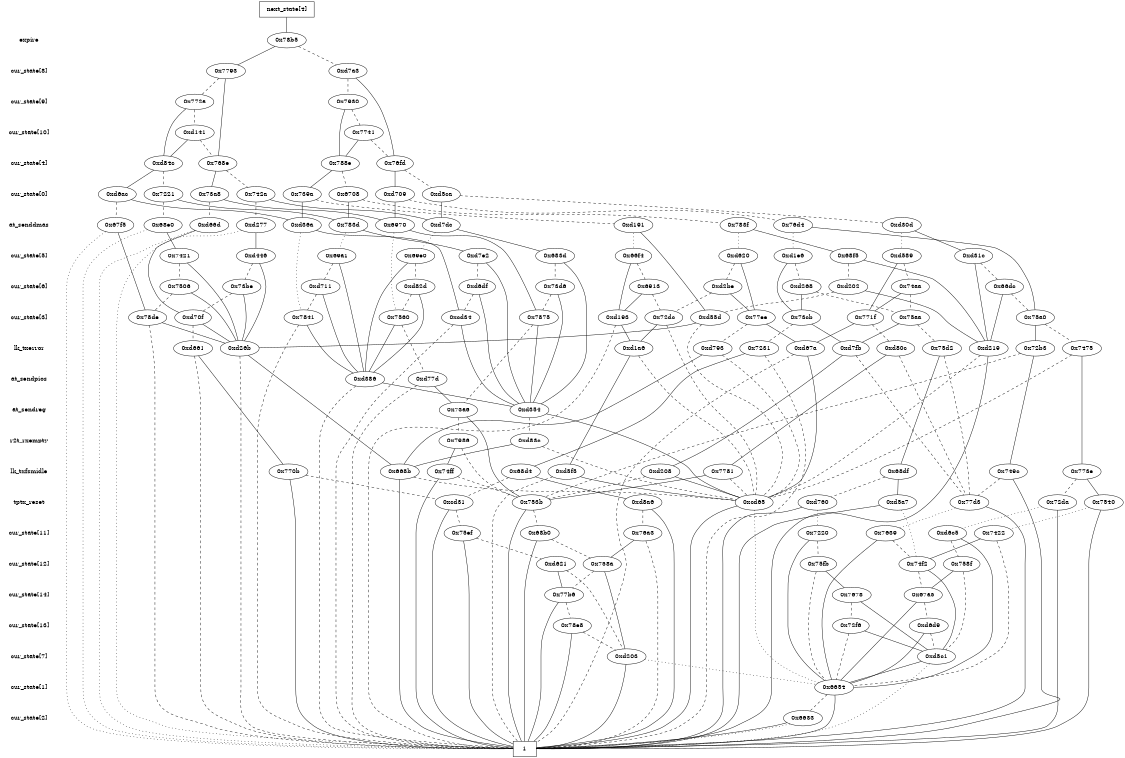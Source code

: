 digraph "DD" {
size = "7.5,10"
center = true;
edge [dir = none];
{ node [shape = plaintext];
  edge [style = invis];
  "CONST NODES" [style = invis];
" expire " -> " cur_state[8] " -> " cur_state[9] " -> " cur_state[10] " -> " cur_state[4] " -> " cur_state[0] " -> " at_senddmas " -> " cur_state[5] " -> " cur_state[6] " -> " cur_state[3] " -> " lk_txerror " -> " at_sendpios " -> " at_sendreg " -> " r2t_rxempty " -> " lk_txfsmidle " -> " tptx_reset " -> " cur_state[11] " -> " cur_state[12] " -> " cur_state[14] " -> " cur_state[13] " -> " cur_state[7] " -> " cur_state[1] " -> " cur_state[2] " -> "CONST NODES"; 
}
{ rank = same; node [shape = box]; edge [style = invis];
"  next_state[4]  "; }
{ rank = same; " expire ";
"0x78b5";
}
{ rank = same; " cur_state[8] ";
"0xd7a3";
"0x7793";
}
{ rank = same; " cur_state[9] ";
"0x7930";
"0x772a";
}
{ rank = same; " cur_state[10] ";
"0x7741";
"0xd141";
}
{ rank = same; " cur_state[4] ";
"0xd84c";
"0x768e";
"0x788e";
"0x76fd";
}
{ rank = same; " cur_state[0] ";
"0x6708";
"0xd5ca";
"0xd709";
"0x73a8";
"0x739a";
"0xd6ac";
"0x7221";
"0x742a";
}
{ rank = same; " at_senddmas ";
"0x68e0";
"0xd277";
"0x67f5";
"0xd191";
"0xd36a";
"0x76d4";
"0x6970";
"0x783f";
"0x783d";
"0xd30d";
"0xd66d";
"0xd7dc";
}
{ rank = same; " cur_state[5] ";
"0x7421";
"0x69e0";
"0xd1e6";
"0xd7e2";
"0x683d";
"0x66f4";
"0x69a1";
"0xd589";
"0xd446";
"0x68f5";
"0xd31c";
"0xd620";
}
{ rank = same; " cur_state[6] ";
"0xd6df";
"0x73d6";
"0x6913";
"0xd82d";
"0xd202";
"0x7506";
"0x74aa";
"0xd268";
"0xd711";
"0xd2be";
"0x66dc";
"0x73be";
}
{ rank = same; " cur_state[3] ";
"0x7841";
"0x73cb";
"0xd70f";
"0x7560";
"0x78de";
"0x771f";
"0xcd34";
"0xd193";
"0x75a0";
"0x7875";
"0x77ee";
"0xd55d";
"0x72dc";
"0x75aa";
}
{ rank = same; " lk_txerror ";
"0x7231";
"0xd7fb";
"0xd80c";
"0x7475";
"0x75d2";
"0xd1a6";
"0xd661";
"0xd67a";
"0xd26b";
"0xd219";
"0xd793";
"0x72b3";
}
{ rank = same; " at_sendpios ";
"0xd386";
"0xd77d";
}
{ rank = same; " at_sendreg ";
"0xd354";
"0x73a6";
}
{ rank = same; " r2t_rxempty ";
"0x7986";
"0xd83c";
}
{ rank = same; " lk_txfsmidle ";
"0x68d4";
"0x68df";
"0x7781";
"0x749c";
"0xd5f5";
"0x773e";
"0x668b";
"0x74ff";
"0xd208";
"0x770b";
}
{ rank = same; " tptx_reset ";
"0xd760";
"0xcd65";
"0x7540";
"0xd8a6";
"0xd5a7";
"0xcd31";
"0x72da";
"0x77d3";
"0x753b";
}
{ rank = same; " cur_state[11] ";
"0x7422";
"0xd6c5";
"0x68b0";
"0x75ef";
"0x76a3";
"0x7639";
"0x7220";
}
{ rank = same; " cur_state[12] ";
"0x74f2";
"0x758f";
"0x758a";
"0xd621";
"0x75fb";
}
{ rank = same; " cur_state[14] ";
"0x7678";
"0x77b6";
"0x67a5";
}
{ rank = same; " cur_state[13] ";
"0x78e8";
"0xd6d9";
"0x72f6";
}
{ rank = same; " cur_state[7] ";
"0xd5c1";
"0xd203";
}
{ rank = same; " cur_state[1] ";
"0x6654";
}
{ rank = same; " cur_state[2] ";
"0x6633";
}
{ rank = same; "CONST NODES";
{ node [shape = box]; "0x6617";
}
}
"  next_state[4]  " -> "0x78b5" [style = solid];
"0x78b5" -> "0x7793";
"0x78b5" -> "0xd7a3" [style = dashed];
"0xd7a3" -> "0x76fd";
"0xd7a3" -> "0x7930" [style = dashed];
"0x7793" -> "0x768e";
"0x7793" -> "0x772a" [style = dashed];
"0x7930" -> "0x788e";
"0x7930" -> "0x7741" [style = dashed];
"0x772a" -> "0xd84c";
"0x772a" -> "0xd141" [style = dashed];
"0x7741" -> "0x788e";
"0x7741" -> "0x76fd" [style = dashed];
"0xd141" -> "0xd84c";
"0xd141" -> "0x768e" [style = dashed];
"0xd84c" -> "0xd6ac";
"0xd84c" -> "0x7221" [style = dashed];
"0x768e" -> "0x73a8";
"0x768e" -> "0x742a" [style = dashed];
"0x788e" -> "0x739a";
"0x788e" -> "0x6708" [style = dashed];
"0x76fd" -> "0xd709";
"0x76fd" -> "0xd5ca" [style = dashed];
"0x6708" -> "0x783d";
"0x6708" -> "0x783f" [style = dashed];
"0xd5ca" -> "0xd7dc";
"0xd5ca" -> "0xd30d" [style = dashed];
"0xd709" -> "0x6970";
"0xd709" -> "0x76d4" [style = dashed];
"0x73a8" -> "0x6970";
"0x73a8" -> "0xd66d" [style = dashed];
"0x739a" -> "0xd36a";
"0x739a" -> "0xd191" [style = dashed];
"0xd6ac" -> "0xd36a";
"0xd6ac" -> "0x67f5" [style = dashed];
"0x7221" -> "0x783d";
"0x7221" -> "0x68e0" [style = dashed];
"0x742a" -> "0xd7dc";
"0x742a" -> "0xd277" [style = dashed];
"0x68e0" -> "0x7421";
"0x68e0" -> "0x6617" [style = dotted];
"0xd277" -> "0xd446";
"0xd277" -> "0x6617" [style = dotted];
"0x67f5" -> "0x78de";
"0x67f5" -> "0x6617" [style = dotted];
"0xd191" -> "0xd55d";
"0xd191" -> "0x66f4" [style = dotted];
"0xd36a" -> "0xcd34";
"0xd36a" -> "0x7841" [style = dotted];
"0x76d4" -> "0x75a0";
"0x76d4" -> "0xd1e6" [style = dotted];
"0x6970" -> "0x7875";
"0x6970" -> "0x7560" [style = dotted];
"0x783f" -> "0x68f5";
"0x783f" -> "0xd620" [style = dotted];
"0x783d" -> "0xd7e2";
"0x783d" -> "0x69a1" [style = dotted];
"0xd30d" -> "0xd31c";
"0xd30d" -> "0xd589" [style = dotted];
"0xd66d" -> "0xd70f";
"0xd66d" -> "0x6617" [style = dotted];
"0xd7dc" -> "0x683d";
"0xd7dc" -> "0x69e0" [style = dotted];
"0x7421" -> "0xd26b";
"0x7421" -> "0x7506" [style = dashed];
"0x69e0" -> "0xd386";
"0x69e0" -> "0xd82d" [style = dashed];
"0xd1e6" -> "0x73cb";
"0xd1e6" -> "0xd268" [style = dashed];
"0xd7e2" -> "0xd354";
"0xd7e2" -> "0xd6df" [style = dashed];
"0x683d" -> "0xd354";
"0x683d" -> "0x73d6" [style = dashed];
"0x66f4" -> "0xd193";
"0x66f4" -> "0x6913" [style = dashed];
"0x69a1" -> "0xd386";
"0x69a1" -> "0xd711" [style = dashed];
"0xd589" -> "0x771f";
"0xd589" -> "0x74aa" [style = dashed];
"0xd446" -> "0xd26b";
"0xd446" -> "0x73be" [style = dashed];
"0x68f5" -> "0xd219";
"0x68f5" -> "0xd202" [style = dashed];
"0xd31c" -> "0xd219";
"0xd31c" -> "0x66dc" [style = dashed];
"0xd620" -> "0x77ee";
"0xd620" -> "0xd2be" [style = dashed];
"0xd6df" -> "0xd354";
"0xd6df" -> "0xcd34" [style = dashed];
"0x73d6" -> "0xd354";
"0x73d6" -> "0x7875" [style = dashed];
"0x6913" -> "0xd193";
"0x6913" -> "0x72dc" [style = dashed];
"0xd82d" -> "0xd386";
"0xd82d" -> "0x7560" [style = dashed];
"0xd202" -> "0xd219";
"0xd202" -> "0xd55d" [style = dashed];
"0x7506" -> "0xd26b";
"0x7506" -> "0x78de" [style = dashed];
"0x74aa" -> "0x771f";
"0x74aa" -> "0x75aa" [style = dashed];
"0xd268" -> "0x73cb";
"0xd268" -> "0x75aa" [style = dashed];
"0xd711" -> "0xd386";
"0xd711" -> "0x7841" [style = dashed];
"0xd2be" -> "0x77ee";
"0xd2be" -> "0x72dc" [style = dashed];
"0x66dc" -> "0xd219";
"0x66dc" -> "0x75a0" [style = dashed];
"0x73be" -> "0xd26b";
"0x73be" -> "0xd70f" [style = dashed];
"0x7841" -> "0xd386";
"0x7841" -> "0x6617" [style = dashed];
"0x73cb" -> "0xd7fb";
"0x73cb" -> "0x7231" [style = dashed];
"0xd70f" -> "0xd26b";
"0xd70f" -> "0xd661" [style = dashed];
"0x7560" -> "0xd386";
"0x7560" -> "0xd77d" [style = dashed];
"0x78de" -> "0xd26b";
"0x78de" -> "0x6617" [style = dashed];
"0x771f" -> "0xd67a";
"0x771f" -> "0xd80c" [style = dashed];
"0xcd34" -> "0xd354";
"0xcd34" -> "0x6617" [style = dashed];
"0xd193" -> "0xd1a6";
"0xd193" -> "0x6617" [style = dashed];
"0x75a0" -> "0x72b3";
"0x75a0" -> "0x7475" [style = dashed];
"0x7875" -> "0xd354";
"0x7875" -> "0x73a6" [style = dashed];
"0x77ee" -> "0xd67a";
"0x77ee" -> "0xd793" [style = dashed];
"0xd55d" -> "0xd26b";
"0xd55d" -> "0xcd65" [style = dashed];
"0x72dc" -> "0xd1a6";
"0x72dc" -> "0xcd65" [style = dashed];
"0x75aa" -> "0xd7fb";
"0x75aa" -> "0x75d2" [style = dashed];
"0x7231" -> "0x68d4";
"0x7231" -> "0x6617" [style = dashed];
"0xd7fb" -> "0xd208";
"0xd7fb" -> "0x77d3" [style = dashed];
"0xd80c" -> "0x7781";
"0xd80c" -> "0x77d3" [style = dashed];
"0x7475" -> "0x773e";
"0x7475" -> "0xcd65" [style = dashed];
"0x75d2" -> "0x68df";
"0x75d2" -> "0x77d3" [style = dashed];
"0xd1a6" -> "0xd5f5";
"0xd1a6" -> "0xcd65" [style = dashed];
"0xd661" -> "0x770b";
"0xd661" -> "0x6617" [style = dashed];
"0xd67a" -> "0xcd65";
"0xd67a" -> "0x6617" [style = dashed];
"0xd26b" -> "0x668b";
"0xd26b" -> "0x6617" [style = dashed];
"0xd219" -> "0x6617";
"0xd219" -> "0xcd65" [style = dashed];
"0xd793" -> "0x668b";
"0xd793" -> "0xcd65" [style = dashed];
"0x72b3" -> "0x749c";
"0x72b3" -> "0x753b" [style = dashed];
"0xd386" -> "0xd354";
"0xd386" -> "0x6617" [style = dashed];
"0xd77d" -> "0x73a6";
"0xd77d" -> "0x6617" [style = dashed];
"0xd354" -> "0xcd65";
"0xd354" -> "0xd83c" [style = dashed];
"0x73a6" -> "0x753b";
"0x73a6" -> "0x7986" [style = dashed];
"0x7986" -> "0x74ff";
"0x7986" -> "0x753b" [style = dashed];
"0xd83c" -> "0x668b";
"0xd83c" -> "0xcd65" [style = dashed];
"0x68d4" -> "0xd8a6";
"0x68d4" -> "0xcd31" [style = dashed];
"0x68df" -> "0xd5a7";
"0x68df" -> "0xd760" [style = dashed];
"0x7781" -> "0x753b";
"0x7781" -> "0xcd65" [style = dashed];
"0x749c" -> "0x6617";
"0x749c" -> "0x77d3" [style = dashed];
"0xd5f5" -> "0xcd65";
"0xd5f5" -> "0x6617" [style = dashed];
"0x773e" -> "0x7540";
"0x773e" -> "0x72da" [style = dashed];
"0x668b" -> "0x6617";
"0x668b" -> "0xcd65" [style = dashed];
"0x74ff" -> "0x6617";
"0x74ff" -> "0x753b" [style = dashed];
"0xd208" -> "0xcd65";
"0xd208" -> "0x753b" [style = dashed];
"0x770b" -> "0x6617";
"0x770b" -> "0xcd31" [style = dashed];
"0xd760" -> "0x6617";
"0xd760" -> "0x7220" [style = dotted];
"0xcd65" -> "0x6617";
"0xcd65" -> "0x6654" [style = dotted];
"0x7540" -> "0x6617";
"0x7540" -> "0x7422" [style = dotted];
"0xd8a6" -> "0x6617";
"0xd8a6" -> "0x76a3" [style = dashed];
"0xd5a7" -> "0x6617";
"0xd5a7" -> "0x74f2" [style = dotted];
"0xcd31" -> "0x6617";
"0xcd31" -> "0x75ef" [style = dashed];
"0x72da" -> "0x6617";
"0x72da" -> "0xd6c5" [style = dotted];
"0x77d3" -> "0x6617";
"0x77d3" -> "0x7639" [style = dotted];
"0x753b" -> "0x6617";
"0x753b" -> "0x68b0" [style = dashed];
"0x7422" -> "0x74f2";
"0x7422" -> "0x6654" [style = dashed];
"0xd6c5" -> "0x6654";
"0xd6c5" -> "0x758f" [style = dashed];
"0x68b0" -> "0x6617";
"0x68b0" -> "0x758a" [style = dashed];
"0x75ef" -> "0x6617";
"0x75ef" -> "0xd621" [style = dashed];
"0x76a3" -> "0x758a";
"0x76a3" -> "0x6617" [style = dashed];
"0x7639" -> "0x6654";
"0x7639" -> "0x74f2" [style = dashed];
"0x7220" -> "0x6654";
"0x7220" -> "0x75fb" [style = dashed];
"0x74f2" -> "0xd5c1";
"0x74f2" -> "0x67a5" [style = dashed];
"0x758f" -> "0x67a5";
"0x758f" -> "0xd5c1" [style = dashed];
"0x758a" -> "0xd203";
"0x758a" -> "0x77b6" [style = dashed];
"0xd621" -> "0x77b6";
"0xd621" -> "0xd203" [style = dashed];
"0x75fb" -> "0x7678";
"0x75fb" -> "0x6654" [style = dashed];
"0x7678" -> "0xd5c1";
"0x7678" -> "0x72f6" [style = dashed];
"0x77b6" -> "0x6617";
"0x77b6" -> "0x78e8" [style = dashed];
"0x67a5" -> "0x6654";
"0x67a5" -> "0xd6d9" [style = dashed];
"0x78e8" -> "0x6617";
"0x78e8" -> "0xd203" [style = dashed];
"0xd6d9" -> "0x6654";
"0xd6d9" -> "0xd5c1" [style = dashed];
"0x72f6" -> "0xd5c1";
"0x72f6" -> "0x6654" [style = dashed];
"0xd5c1" -> "0x6654";
"0xd5c1" -> "0x6617" [style = dotted];
"0xd203" -> "0x6617";
"0xd203" -> "0x6654" [style = dotted];
"0x6654" -> "0x6617";
"0x6654" -> "0x6633" [style = dashed];
"0x6633" -> "0x6617";
"0x6633" -> "0x6617" [style = dotted];
"0x6617" [label = "1"];
}
